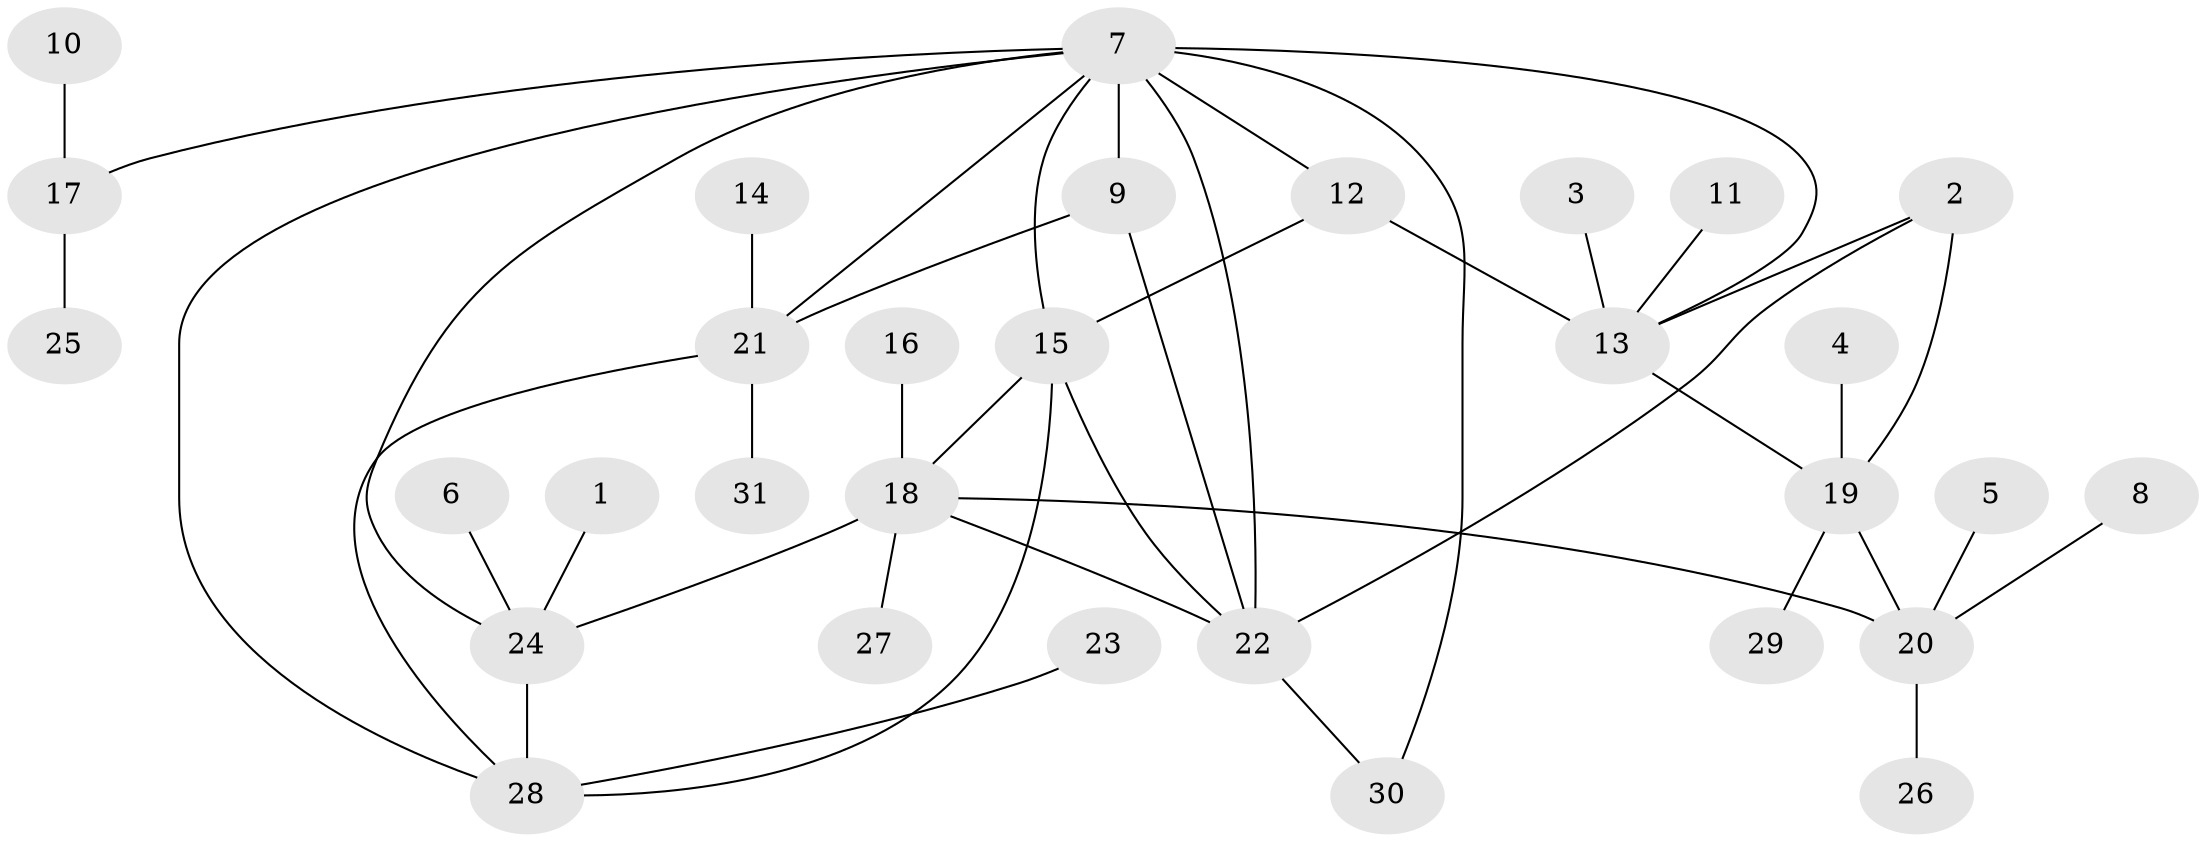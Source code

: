 // original degree distribution, {5: 0.09836065573770492, 8: 0.06557377049180328, 9: 0.01639344262295082, 4: 0.03278688524590164, 3: 0.04918032786885246, 7: 0.03278688524590164, 1: 0.5245901639344263, 2: 0.16393442622950818, 6: 0.01639344262295082}
// Generated by graph-tools (version 1.1) at 2025/26/03/09/25 03:26:35]
// undirected, 31 vertices, 44 edges
graph export_dot {
graph [start="1"]
  node [color=gray90,style=filled];
  1;
  2;
  3;
  4;
  5;
  6;
  7;
  8;
  9;
  10;
  11;
  12;
  13;
  14;
  15;
  16;
  17;
  18;
  19;
  20;
  21;
  22;
  23;
  24;
  25;
  26;
  27;
  28;
  29;
  30;
  31;
  1 -- 24 [weight=1.0];
  2 -- 13 [weight=1.0];
  2 -- 19 [weight=1.0];
  2 -- 22 [weight=1.0];
  3 -- 13 [weight=1.0];
  4 -- 19 [weight=1.0];
  5 -- 20 [weight=1.0];
  6 -- 24 [weight=1.0];
  7 -- 9 [weight=2.0];
  7 -- 12 [weight=1.0];
  7 -- 13 [weight=2.0];
  7 -- 15 [weight=1.0];
  7 -- 17 [weight=1.0];
  7 -- 21 [weight=1.0];
  7 -- 22 [weight=2.0];
  7 -- 24 [weight=1.0];
  7 -- 28 [weight=1.0];
  7 -- 30 [weight=1.0];
  8 -- 20 [weight=1.0];
  9 -- 21 [weight=1.0];
  9 -- 22 [weight=1.0];
  10 -- 17 [weight=1.0];
  11 -- 13 [weight=1.0];
  12 -- 13 [weight=1.0];
  12 -- 15 [weight=1.0];
  13 -- 19 [weight=1.0];
  14 -- 21 [weight=1.0];
  15 -- 18 [weight=2.0];
  15 -- 22 [weight=2.0];
  15 -- 28 [weight=1.0];
  16 -- 18 [weight=1.0];
  17 -- 25 [weight=1.0];
  18 -- 20 [weight=2.0];
  18 -- 22 [weight=1.0];
  18 -- 24 [weight=1.0];
  18 -- 27 [weight=1.0];
  19 -- 20 [weight=1.0];
  19 -- 29 [weight=1.0];
  20 -- 26 [weight=1.0];
  21 -- 28 [weight=1.0];
  21 -- 31 [weight=1.0];
  22 -- 30 [weight=1.0];
  23 -- 28 [weight=1.0];
  24 -- 28 [weight=1.0];
}
